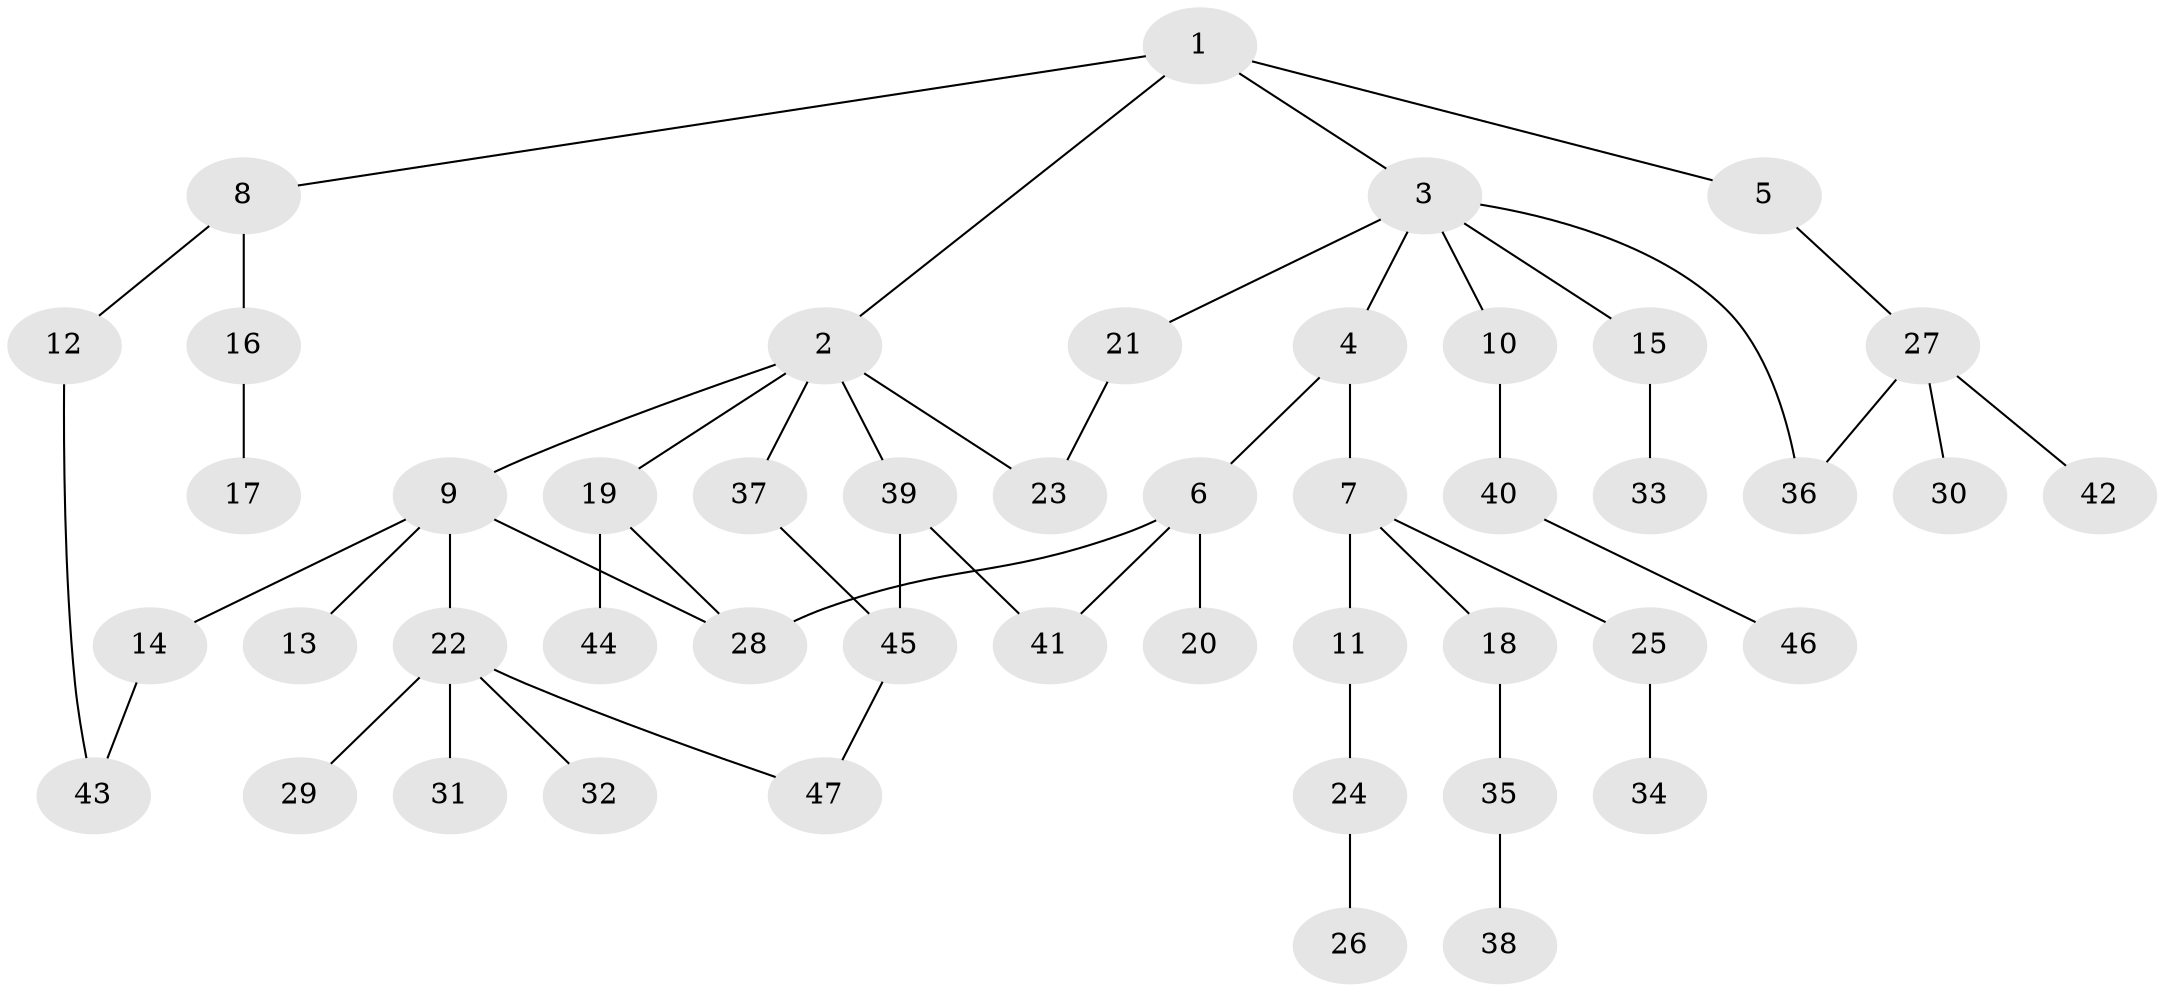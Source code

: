 // original degree distribution, {4: 0.1044776119402985, 6: 0.029850746268656716, 7: 0.014925373134328358, 2: 0.26865671641791045, 5: 0.029850746268656716, 3: 0.14925373134328357, 1: 0.40298507462686567}
// Generated by graph-tools (version 1.1) at 2025/49/03/04/25 22:49:13]
// undirected, 47 vertices, 54 edges
graph export_dot {
  node [color=gray90,style=filled];
  1;
  2;
  3;
  4;
  5;
  6;
  7;
  8;
  9;
  10;
  11;
  12;
  13;
  14;
  15;
  16;
  17;
  18;
  19;
  20;
  21;
  22;
  23;
  24;
  25;
  26;
  27;
  28;
  29;
  30;
  31;
  32;
  33;
  34;
  35;
  36;
  37;
  38;
  39;
  40;
  41;
  42;
  43;
  44;
  45;
  46;
  47;
  1 -- 2 [weight=1.0];
  1 -- 3 [weight=1.0];
  1 -- 5 [weight=1.0];
  1 -- 8 [weight=1.0];
  2 -- 9 [weight=1.0];
  2 -- 19 [weight=1.0];
  2 -- 23 [weight=1.0];
  2 -- 37 [weight=1.0];
  2 -- 39 [weight=1.0];
  3 -- 4 [weight=1.0];
  3 -- 10 [weight=1.0];
  3 -- 15 [weight=1.0];
  3 -- 21 [weight=1.0];
  3 -- 36 [weight=1.0];
  4 -- 6 [weight=1.0];
  4 -- 7 [weight=1.0];
  5 -- 27 [weight=1.0];
  6 -- 20 [weight=1.0];
  6 -- 28 [weight=1.0];
  6 -- 41 [weight=1.0];
  7 -- 11 [weight=1.0];
  7 -- 18 [weight=1.0];
  7 -- 25 [weight=1.0];
  8 -- 12 [weight=1.0];
  8 -- 16 [weight=1.0];
  9 -- 13 [weight=1.0];
  9 -- 14 [weight=1.0];
  9 -- 22 [weight=1.0];
  9 -- 28 [weight=1.0];
  10 -- 40 [weight=1.0];
  11 -- 24 [weight=1.0];
  12 -- 43 [weight=1.0];
  14 -- 43 [weight=1.0];
  15 -- 33 [weight=1.0];
  16 -- 17 [weight=1.0];
  18 -- 35 [weight=1.0];
  19 -- 28 [weight=1.0];
  19 -- 44 [weight=1.0];
  21 -- 23 [weight=1.0];
  22 -- 29 [weight=1.0];
  22 -- 31 [weight=1.0];
  22 -- 32 [weight=1.0];
  22 -- 47 [weight=1.0];
  24 -- 26 [weight=2.0];
  25 -- 34 [weight=1.0];
  27 -- 30 [weight=1.0];
  27 -- 36 [weight=1.0];
  27 -- 42 [weight=1.0];
  35 -- 38 [weight=1.0];
  37 -- 45 [weight=1.0];
  39 -- 41 [weight=1.0];
  39 -- 45 [weight=1.0];
  40 -- 46 [weight=1.0];
  45 -- 47 [weight=1.0];
}
